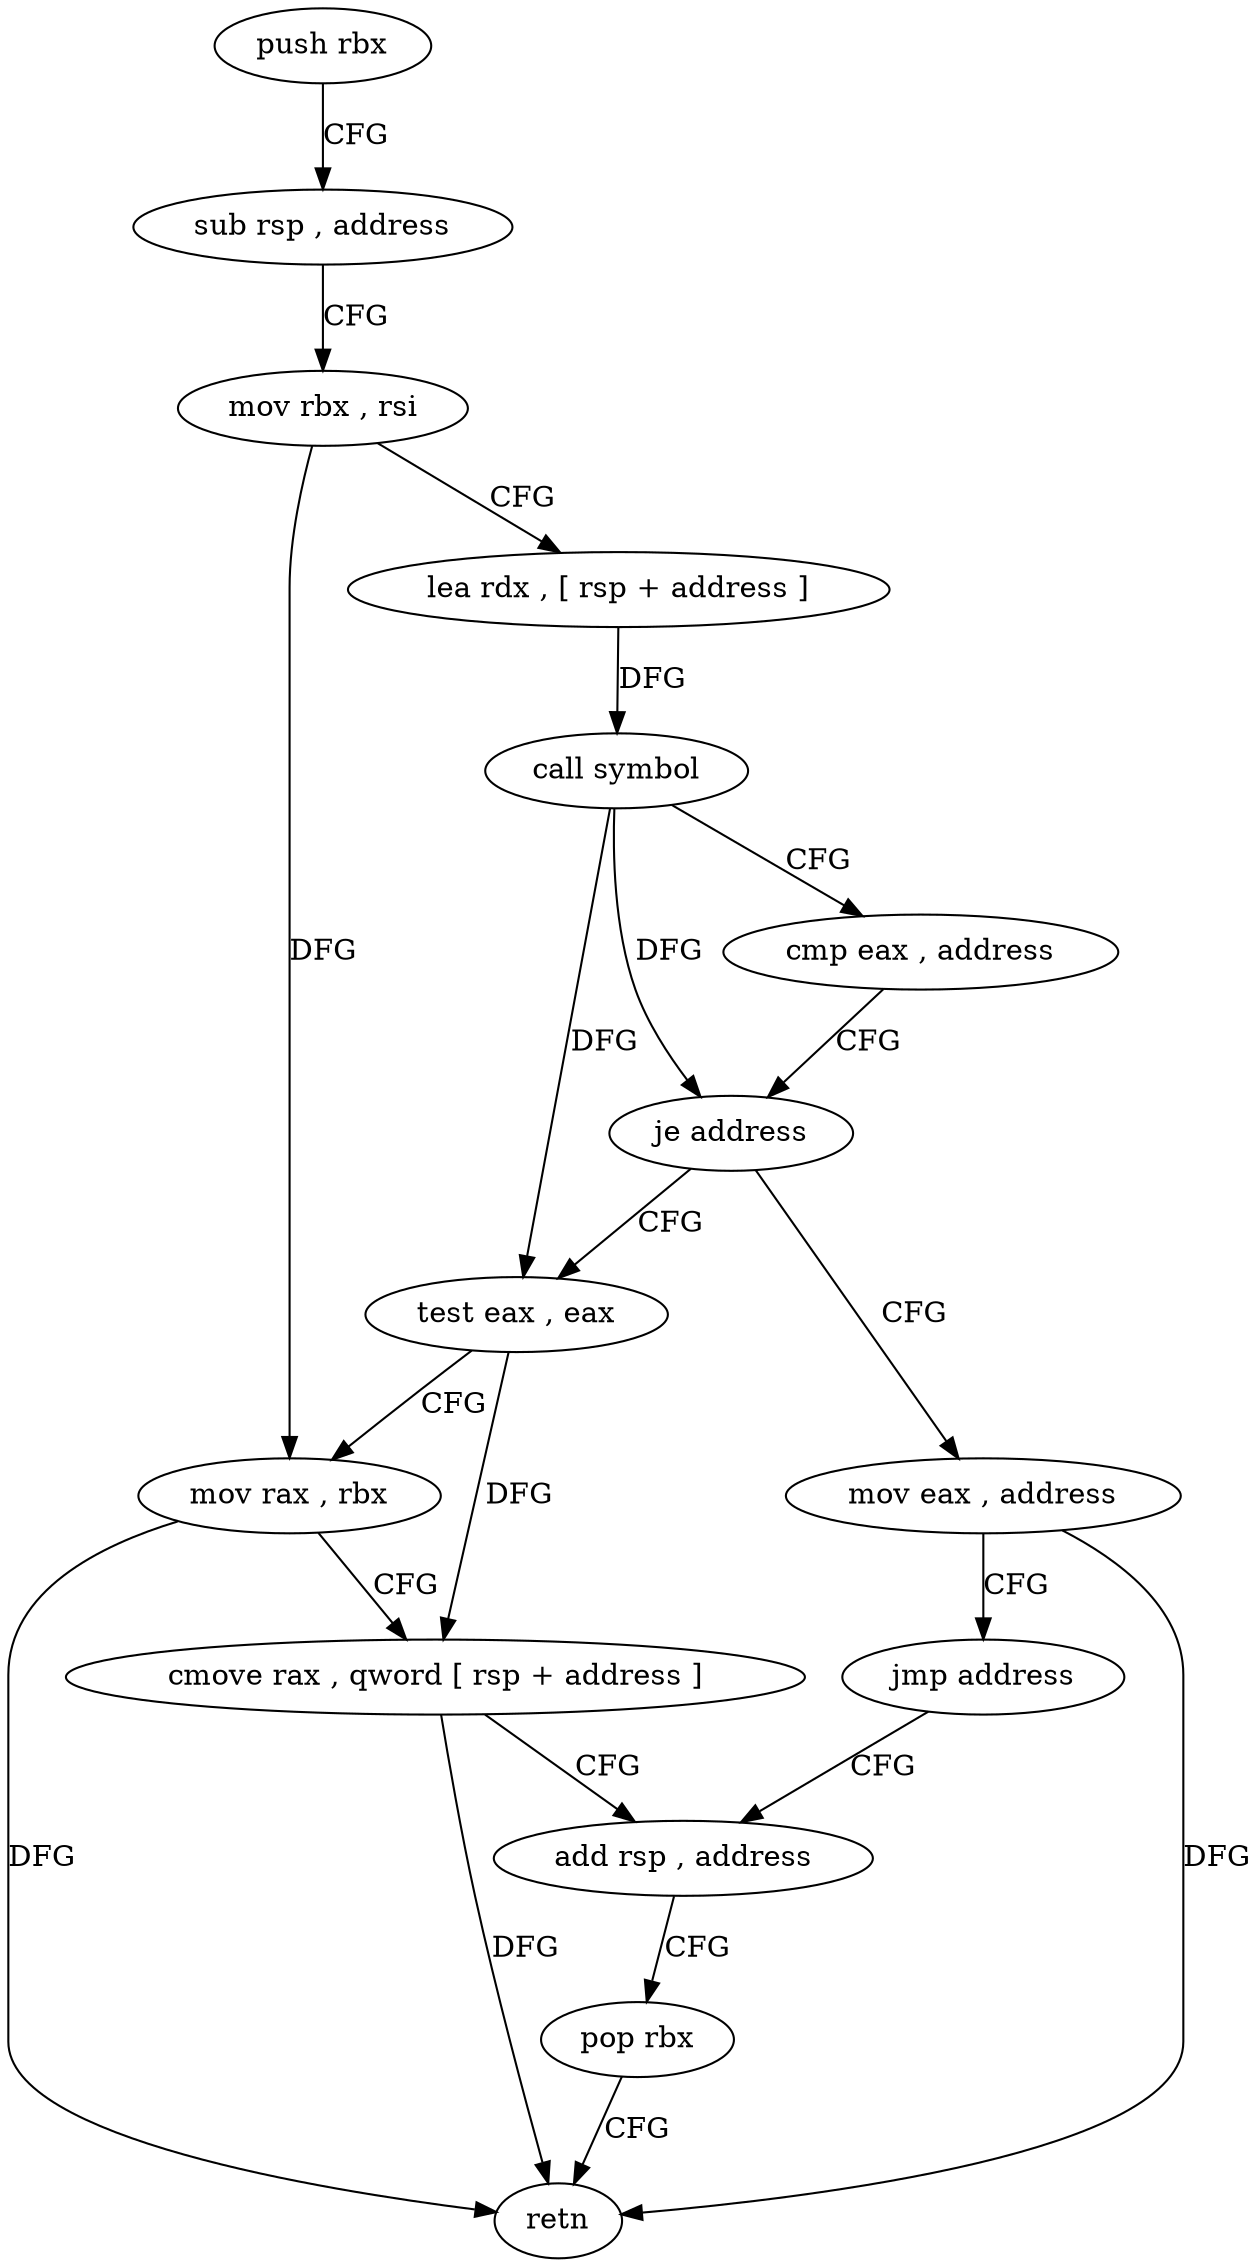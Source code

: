 digraph "func" {
"4278873" [label = "push rbx" ]
"4278874" [label = "sub rsp , address" ]
"4278878" [label = "mov rbx , rsi" ]
"4278881" [label = "lea rdx , [ rsp + address ]" ]
"4278886" [label = "call symbol" ]
"4278891" [label = "cmp eax , address" ]
"4278894" [label = "je address" ]
"4278913" [label = "mov eax , address" ]
"4278896" [label = "test eax , eax" ]
"4278918" [label = "jmp address" ]
"4278907" [label = "add rsp , address" ]
"4278898" [label = "mov rax , rbx" ]
"4278901" [label = "cmove rax , qword [ rsp + address ]" ]
"4278911" [label = "pop rbx" ]
"4278912" [label = "retn" ]
"4278873" -> "4278874" [ label = "CFG" ]
"4278874" -> "4278878" [ label = "CFG" ]
"4278878" -> "4278881" [ label = "CFG" ]
"4278878" -> "4278898" [ label = "DFG" ]
"4278881" -> "4278886" [ label = "DFG" ]
"4278886" -> "4278891" [ label = "CFG" ]
"4278886" -> "4278894" [ label = "DFG" ]
"4278886" -> "4278896" [ label = "DFG" ]
"4278891" -> "4278894" [ label = "CFG" ]
"4278894" -> "4278913" [ label = "CFG" ]
"4278894" -> "4278896" [ label = "CFG" ]
"4278913" -> "4278918" [ label = "CFG" ]
"4278913" -> "4278912" [ label = "DFG" ]
"4278896" -> "4278898" [ label = "CFG" ]
"4278896" -> "4278901" [ label = "DFG" ]
"4278918" -> "4278907" [ label = "CFG" ]
"4278907" -> "4278911" [ label = "CFG" ]
"4278898" -> "4278901" [ label = "CFG" ]
"4278898" -> "4278912" [ label = "DFG" ]
"4278901" -> "4278907" [ label = "CFG" ]
"4278901" -> "4278912" [ label = "DFG" ]
"4278911" -> "4278912" [ label = "CFG" ]
}
